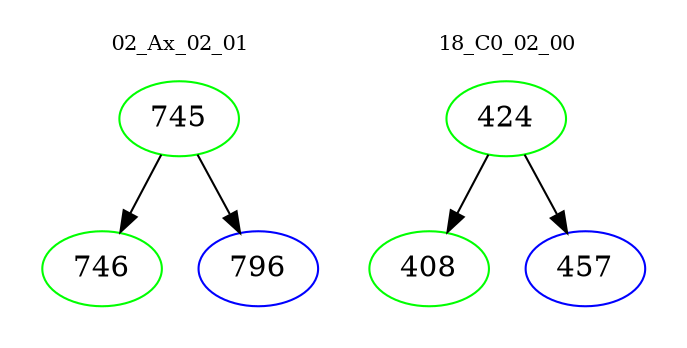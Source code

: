 digraph{
subgraph cluster_0 {
color = white
label = "02_Ax_02_01";
fontsize=10;
T0_745 [label="745", color="green"]
T0_745 -> T0_746 [color="black"]
T0_746 [label="746", color="green"]
T0_745 -> T0_796 [color="black"]
T0_796 [label="796", color="blue"]
}
subgraph cluster_1 {
color = white
label = "18_C0_02_00";
fontsize=10;
T1_424 [label="424", color="green"]
T1_424 -> T1_408 [color="black"]
T1_408 [label="408", color="green"]
T1_424 -> T1_457 [color="black"]
T1_457 [label="457", color="blue"]
}
}
